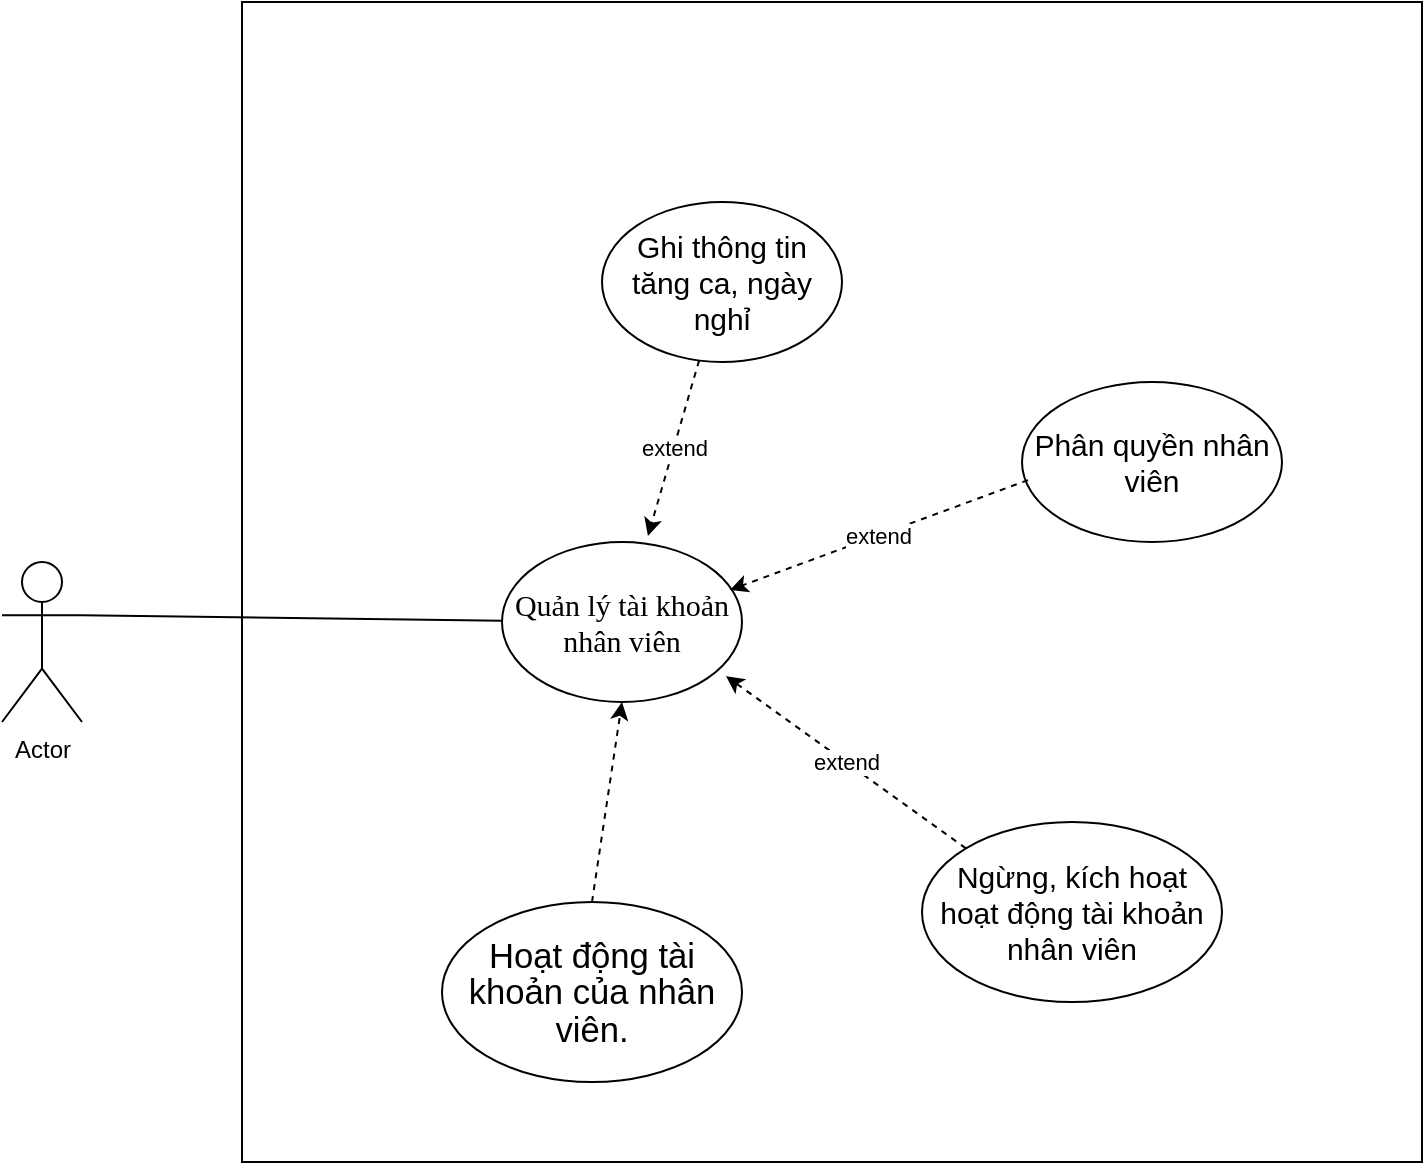 <mxfile version="13.9.9" type="device"><diagram id="KPbqzZD8Sgb6U8xlQWCr" name="Trang-1"><mxGraphModel dx="852" dy="495" grid="1" gridSize="10" guides="1" tooltips="1" connect="1" arrows="1" fold="1" page="1" pageScale="1" pageWidth="827" pageHeight="1169" math="0" shadow="0"><root><mxCell id="0"/><mxCell id="1" parent="0"/><mxCell id="0eyLLbUDfYikzdFjcoUB-1" value="" style="rounded=0;whiteSpace=wrap;html=1;" parent="1" vertex="1"><mxGeometry x="300" y="110" width="590" height="580" as="geometry"/></mxCell><mxCell id="0eyLLbUDfYikzdFjcoUB-7" value="Actor" style="shape=umlActor;verticalLabelPosition=bottom;verticalAlign=top;html=1;outlineConnect=0;" parent="1" vertex="1"><mxGeometry x="180" y="390" width="40" height="80" as="geometry"/></mxCell><mxCell id="0eyLLbUDfYikzdFjcoUB-10" value="" style="endArrow=none;html=1;exitX=1;exitY=0.333;exitDx=0;exitDy=0;exitPerimeter=0;" parent="1" source="0eyLLbUDfYikzdFjcoUB-7" target="0eyLLbUDfYikzdFjcoUB-11" edge="1"><mxGeometry width="50" height="50" relative="1" as="geometry"><mxPoint x="250" y="270" as="sourcePoint"/><mxPoint x="420" y="247" as="targetPoint"/></mxGeometry></mxCell><mxCell id="0eyLLbUDfYikzdFjcoUB-11" value="&lt;p class=&quot;MsoNormal&quot; style=&quot;font-size: 15px;&quot;&gt;&lt;span style=&quot;font-family: calibri; font-size: 15px;&quot;&gt;&lt;font style=&quot;font-size: 15px;&quot;&gt;Quản lý tài khoản nhân viên&lt;/font&gt;&lt;/span&gt;&lt;/p&gt;" style="ellipse;whiteSpace=wrap;html=1;fontSize=15;" parent="1" vertex="1"><mxGeometry x="430" y="380" width="120" height="80" as="geometry"/></mxCell><mxCell id="0eyLLbUDfYikzdFjcoUB-19" value="&lt;span style=&quot;font-size: 15px&quot;&gt;Phân quyền nhân viên&lt;/span&gt;" style="ellipse;whiteSpace=wrap;html=1;" parent="1" vertex="1"><mxGeometry x="690" y="300" width="130" height="80" as="geometry"/></mxCell><mxCell id="_V96ONI4MkFBMq0GYCZ_-2" value="&lt;span style=&quot;font-size: 15px&quot;&gt;Ngừng, kích hoạt hoạt động tài khoản nhân viên&lt;/span&gt;" style="ellipse;whiteSpace=wrap;html=1;" parent="1" vertex="1"><mxGeometry x="640" y="520" width="150" height="90" as="geometry"/></mxCell><mxCell id="mNyfHWNuZh_VRzbPqPKE-2" value="&lt;span style=&quot;font-size: 15px&quot;&gt;Ghi thông tin tăng ca, ngày nghỉ&lt;/span&gt;" style="ellipse;whiteSpace=wrap;html=1;" parent="1" vertex="1"><mxGeometry x="480" y="210" width="120" height="80" as="geometry"/></mxCell><mxCell id="mNyfHWNuZh_VRzbPqPKE-4" value="&lt;span lang=&quot;EN-US&quot; style=&quot;font-size: 13pt ; line-height: 107% ; font-family: &amp;#34;calibri&amp;#34; , sans-serif&quot;&gt;Hoạt động tài khoản của nhân&lt;br/&gt;viên.&lt;/span&gt;" style="ellipse;whiteSpace=wrap;html=1;" parent="1" vertex="1"><mxGeometry x="400" y="560" width="150" height="90" as="geometry"/></mxCell><mxCell id="aomGXudKk6fl4qh1fZi_-1" value="extend" style="endArrow=classic;html=1;exitX=0;exitY=0;exitDx=0;exitDy=0;entryX=0.933;entryY=0.838;entryDx=0;entryDy=0;entryPerimeter=0;dashed=1;" edge="1" parent="1" source="_V96ONI4MkFBMq0GYCZ_-2" target="0eyLLbUDfYikzdFjcoUB-11"><mxGeometry width="50" height="50" relative="1" as="geometry"><mxPoint x="570" y="480" as="sourcePoint"/><mxPoint x="620" y="430" as="targetPoint"/></mxGeometry></mxCell><mxCell id="aomGXudKk6fl4qh1fZi_-2" value="" style="endArrow=classic;html=1;exitX=0.5;exitY=0;exitDx=0;exitDy=0;entryX=0.5;entryY=1;entryDx=0;entryDy=0;dashed=1;" edge="1" parent="1" source="mNyfHWNuZh_VRzbPqPKE-4" target="0eyLLbUDfYikzdFjcoUB-11"><mxGeometry width="50" height="50" relative="1" as="geometry"><mxPoint x="671.967" y="543.18" as="sourcePoint"/><mxPoint x="551.96" y="457.04" as="targetPoint"/></mxGeometry></mxCell><mxCell id="aomGXudKk6fl4qh1fZi_-3" value="extend" style="endArrow=classic;html=1;exitX=0.023;exitY=0.613;exitDx=0;exitDy=0;entryX=0.95;entryY=0.3;entryDx=0;entryDy=0;entryPerimeter=0;dashed=1;exitPerimeter=0;" edge="1" parent="1" source="0eyLLbUDfYikzdFjcoUB-19" target="0eyLLbUDfYikzdFjcoUB-11"><mxGeometry width="50" height="50" relative="1" as="geometry"><mxPoint x="671.967" y="543.18" as="sourcePoint"/><mxPoint x="551.96" y="457.04" as="targetPoint"/></mxGeometry></mxCell><mxCell id="aomGXudKk6fl4qh1fZi_-4" value="extend" style="endArrow=classic;html=1;entryX=0.608;entryY=-0.037;entryDx=0;entryDy=0;entryPerimeter=0;dashed=1;" edge="1" parent="1" source="mNyfHWNuZh_VRzbPqPKE-2" target="0eyLLbUDfYikzdFjcoUB-11"><mxGeometry width="50" height="50" relative="1" as="geometry"><mxPoint x="702.99" y="359.04" as="sourcePoint"/><mxPoint x="554" y="414" as="targetPoint"/></mxGeometry></mxCell></root></mxGraphModel></diagram></mxfile>